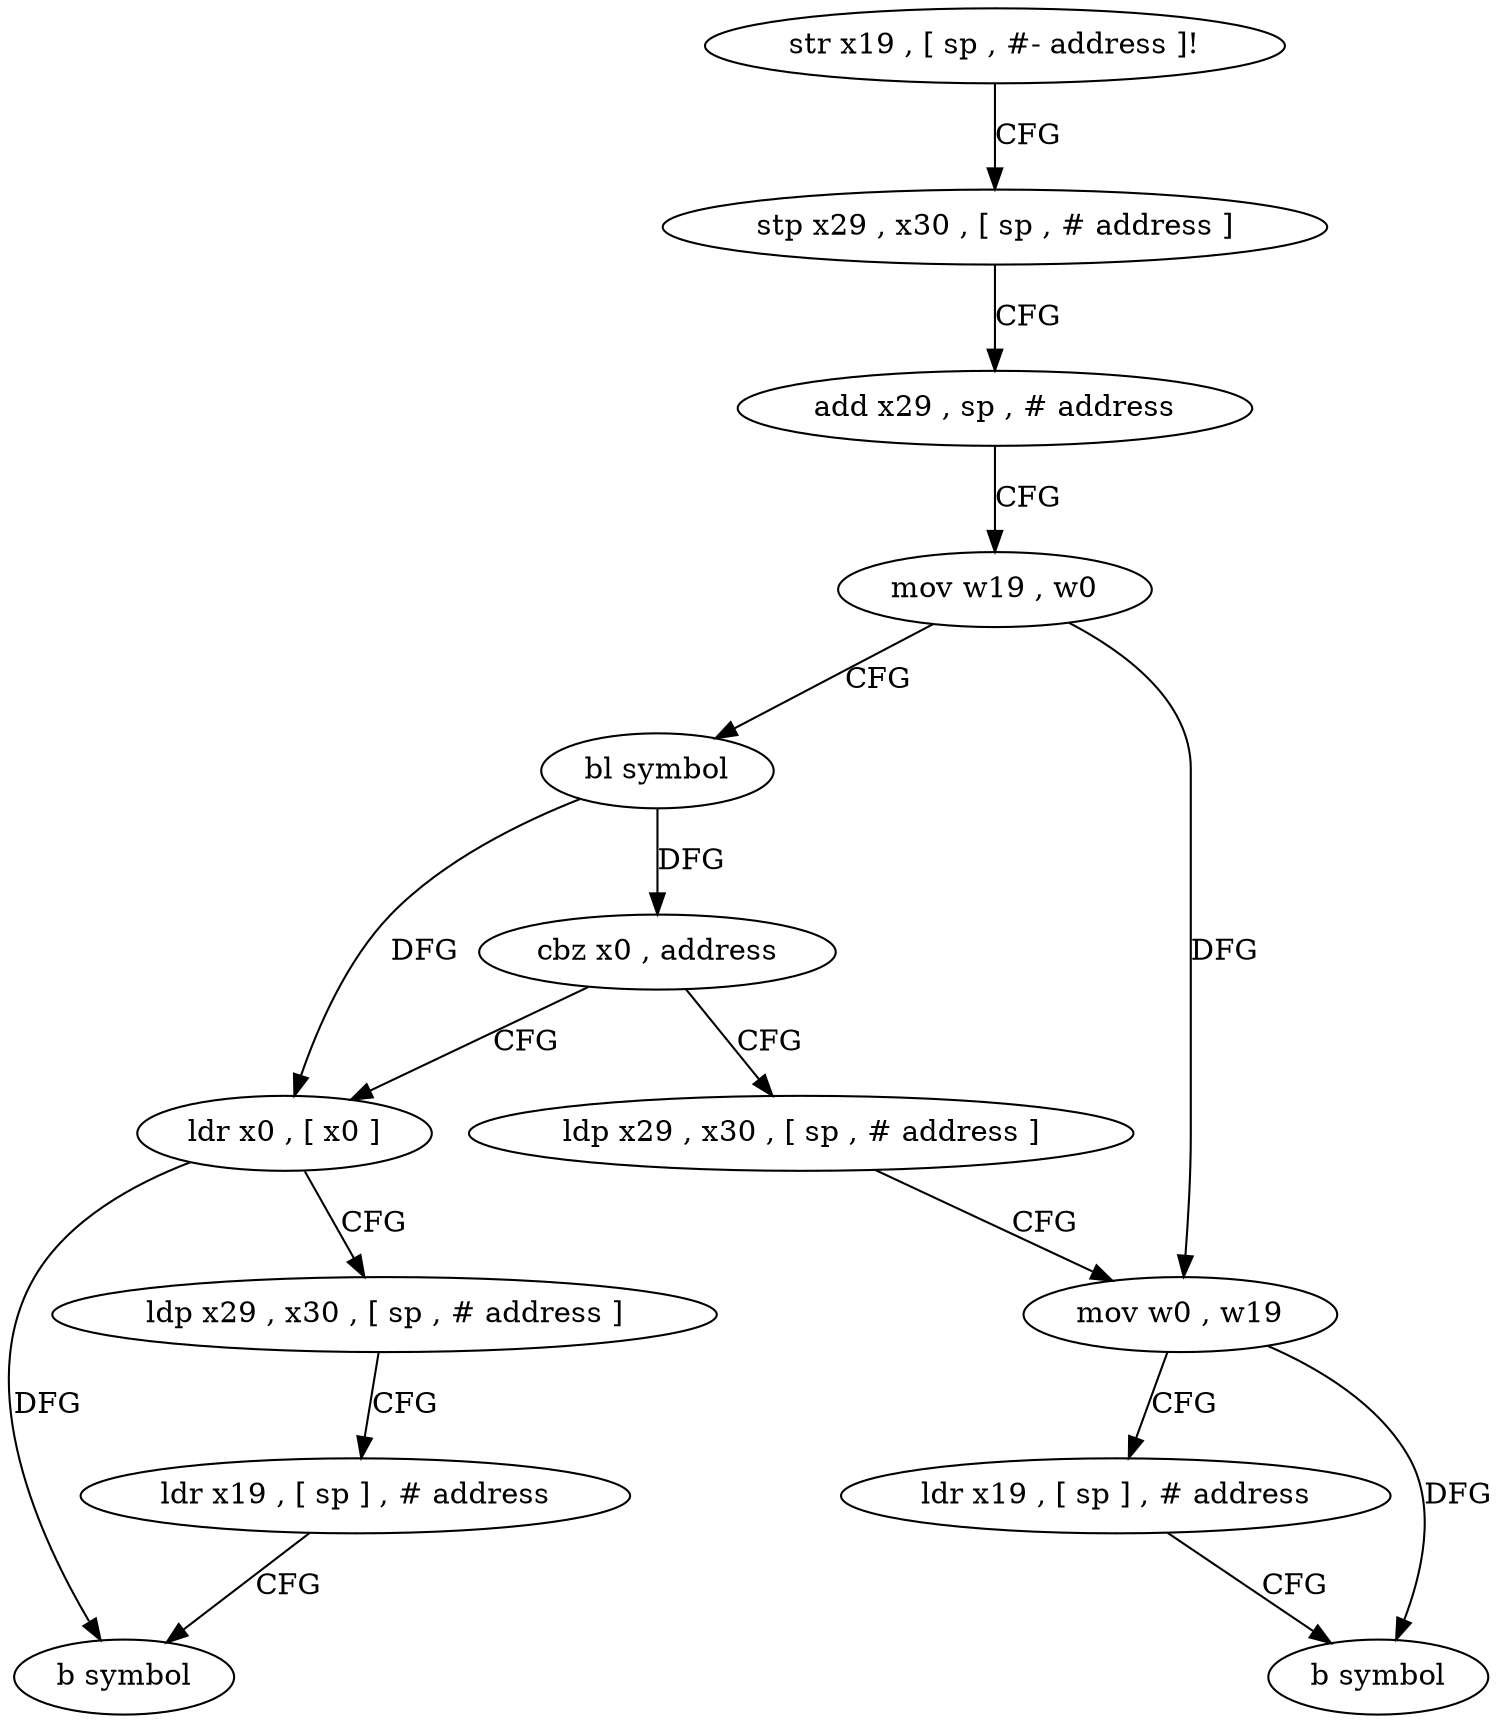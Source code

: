 digraph "func" {
"4203988" [label = "str x19 , [ sp , #- address ]!" ]
"4203992" [label = "stp x29 , x30 , [ sp , # address ]" ]
"4203996" [label = "add x29 , sp , # address" ]
"4204000" [label = "mov w19 , w0" ]
"4204004" [label = "bl symbol" ]
"4204008" [label = "cbz x0 , address" ]
"4204028" [label = "ldp x29 , x30 , [ sp , # address ]" ]
"4204012" [label = "ldr x0 , [ x0 ]" ]
"4204032" [label = "mov w0 , w19" ]
"4204036" [label = "ldr x19 , [ sp ] , # address" ]
"4204040" [label = "b symbol" ]
"4204016" [label = "ldp x29 , x30 , [ sp , # address ]" ]
"4204020" [label = "ldr x19 , [ sp ] , # address" ]
"4204024" [label = "b symbol" ]
"4203988" -> "4203992" [ label = "CFG" ]
"4203992" -> "4203996" [ label = "CFG" ]
"4203996" -> "4204000" [ label = "CFG" ]
"4204000" -> "4204004" [ label = "CFG" ]
"4204000" -> "4204032" [ label = "DFG" ]
"4204004" -> "4204008" [ label = "DFG" ]
"4204004" -> "4204012" [ label = "DFG" ]
"4204008" -> "4204028" [ label = "CFG" ]
"4204008" -> "4204012" [ label = "CFG" ]
"4204028" -> "4204032" [ label = "CFG" ]
"4204012" -> "4204016" [ label = "CFG" ]
"4204012" -> "4204024" [ label = "DFG" ]
"4204032" -> "4204036" [ label = "CFG" ]
"4204032" -> "4204040" [ label = "DFG" ]
"4204036" -> "4204040" [ label = "CFG" ]
"4204016" -> "4204020" [ label = "CFG" ]
"4204020" -> "4204024" [ label = "CFG" ]
}
